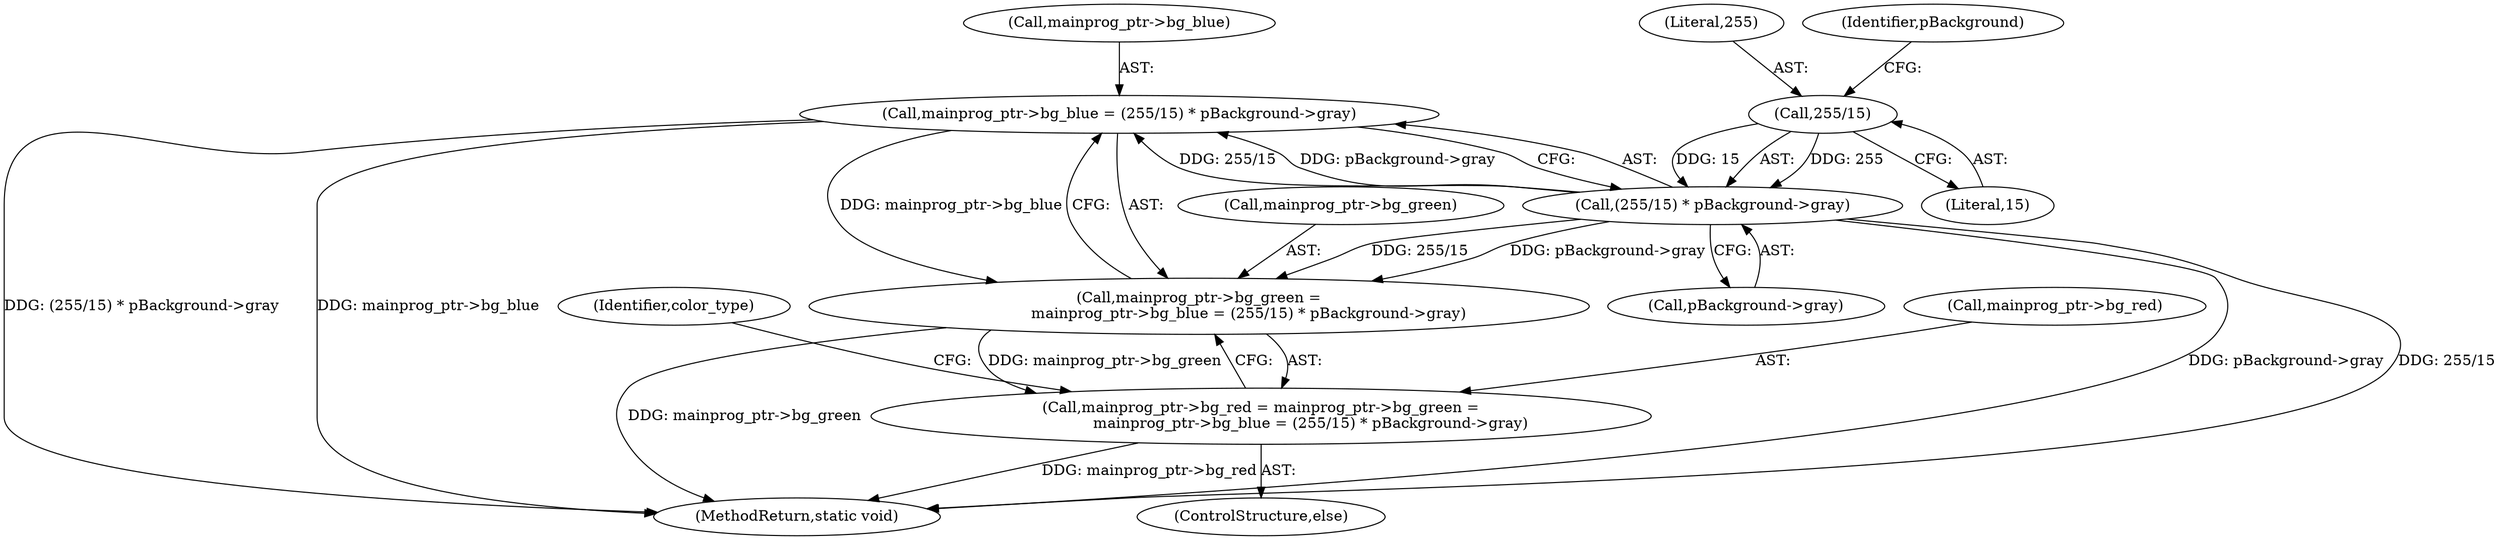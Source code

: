 digraph "0_Android_9d4853418ab2f754c2b63e091c29c5529b8b86ca_3@API" {
"1000278" [label="(Call,mainprog_ptr->bg_blue = (255/15) * pBackground->gray)"];
"1000282" [label="(Call,(255/15) * pBackground->gray)"];
"1000283" [label="(Call,255/15)"];
"1000274" [label="(Call,mainprog_ptr->bg_green =\n                     mainprog_ptr->bg_blue = (255/15) * pBackground->gray)"];
"1000270" [label="(Call,mainprog_ptr->bg_red = mainprog_ptr->bg_green =\n                     mainprog_ptr->bg_blue = (255/15) * pBackground->gray)"];
"1000285" [label="(Literal,15)"];
"1000284" [label="(Literal,255)"];
"1000270" [label="(Call,mainprog_ptr->bg_red = mainprog_ptr->bg_green =\n                     mainprog_ptr->bg_blue = (255/15) * pBackground->gray)"];
"1000279" [label="(Call,mainprog_ptr->bg_blue)"];
"1000287" [label="(Identifier,pBackground)"];
"1000275" [label="(Call,mainprog_ptr->bg_green)"];
"1000405" [label="(MethodReturn,static void)"];
"1000278" [label="(Call,mainprog_ptr->bg_blue = (255/15) * pBackground->gray)"];
"1000320" [label="(Identifier,color_type)"];
"1000269" [label="(ControlStructure,else)"];
"1000282" [label="(Call,(255/15) * pBackground->gray)"];
"1000286" [label="(Call,pBackground->gray)"];
"1000283" [label="(Call,255/15)"];
"1000271" [label="(Call,mainprog_ptr->bg_red)"];
"1000274" [label="(Call,mainprog_ptr->bg_green =\n                     mainprog_ptr->bg_blue = (255/15) * pBackground->gray)"];
"1000278" -> "1000274"  [label="AST: "];
"1000278" -> "1000282"  [label="CFG: "];
"1000279" -> "1000278"  [label="AST: "];
"1000282" -> "1000278"  [label="AST: "];
"1000274" -> "1000278"  [label="CFG: "];
"1000278" -> "1000405"  [label="DDG: (255/15) * pBackground->gray"];
"1000278" -> "1000405"  [label="DDG: mainprog_ptr->bg_blue"];
"1000278" -> "1000274"  [label="DDG: mainprog_ptr->bg_blue"];
"1000282" -> "1000278"  [label="DDG: 255/15"];
"1000282" -> "1000278"  [label="DDG: pBackground->gray"];
"1000282" -> "1000286"  [label="CFG: "];
"1000283" -> "1000282"  [label="AST: "];
"1000286" -> "1000282"  [label="AST: "];
"1000282" -> "1000405"  [label="DDG: pBackground->gray"];
"1000282" -> "1000405"  [label="DDG: 255/15"];
"1000282" -> "1000274"  [label="DDG: 255/15"];
"1000282" -> "1000274"  [label="DDG: pBackground->gray"];
"1000283" -> "1000282"  [label="DDG: 255"];
"1000283" -> "1000282"  [label="DDG: 15"];
"1000283" -> "1000285"  [label="CFG: "];
"1000284" -> "1000283"  [label="AST: "];
"1000285" -> "1000283"  [label="AST: "];
"1000287" -> "1000283"  [label="CFG: "];
"1000274" -> "1000270"  [label="AST: "];
"1000275" -> "1000274"  [label="AST: "];
"1000270" -> "1000274"  [label="CFG: "];
"1000274" -> "1000405"  [label="DDG: mainprog_ptr->bg_green"];
"1000274" -> "1000270"  [label="DDG: mainprog_ptr->bg_green"];
"1000270" -> "1000269"  [label="AST: "];
"1000271" -> "1000270"  [label="AST: "];
"1000320" -> "1000270"  [label="CFG: "];
"1000270" -> "1000405"  [label="DDG: mainprog_ptr->bg_red"];
}
